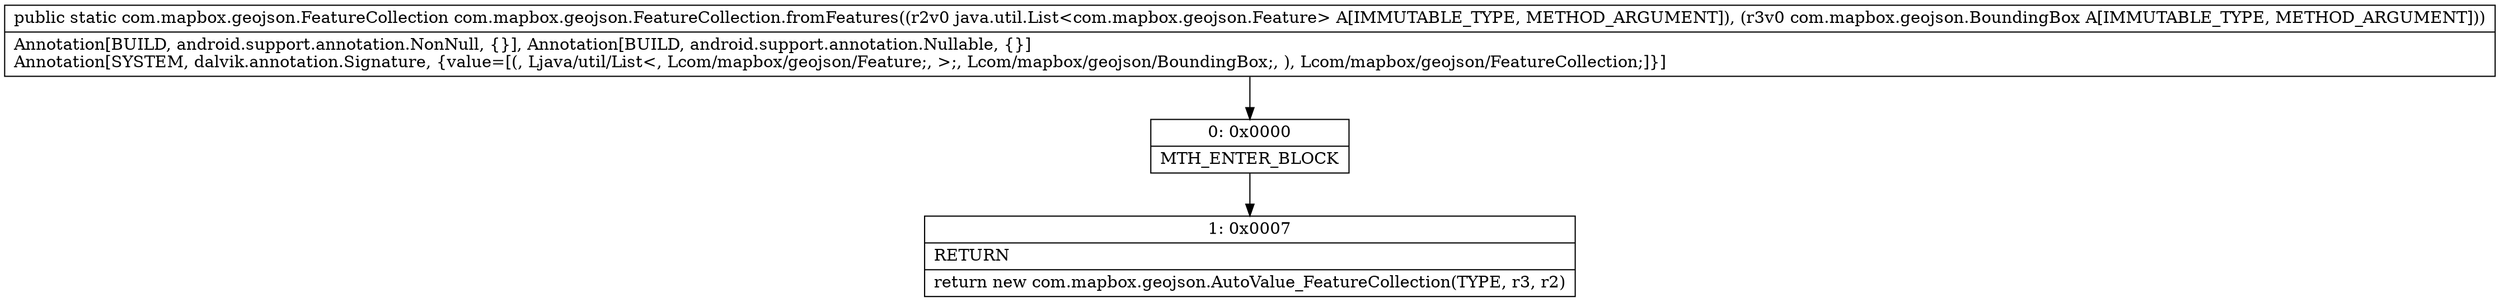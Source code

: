 digraph "CFG forcom.mapbox.geojson.FeatureCollection.fromFeatures(Ljava\/util\/List;Lcom\/mapbox\/geojson\/BoundingBox;)Lcom\/mapbox\/geojson\/FeatureCollection;" {
Node_0 [shape=record,label="{0\:\ 0x0000|MTH_ENTER_BLOCK\l}"];
Node_1 [shape=record,label="{1\:\ 0x0007|RETURN\l|return new com.mapbox.geojson.AutoValue_FeatureCollection(TYPE, r3, r2)\l}"];
MethodNode[shape=record,label="{public static com.mapbox.geojson.FeatureCollection com.mapbox.geojson.FeatureCollection.fromFeatures((r2v0 java.util.List\<com.mapbox.geojson.Feature\> A[IMMUTABLE_TYPE, METHOD_ARGUMENT]), (r3v0 com.mapbox.geojson.BoundingBox A[IMMUTABLE_TYPE, METHOD_ARGUMENT]))  | Annotation[BUILD, android.support.annotation.NonNull, \{\}], Annotation[BUILD, android.support.annotation.Nullable, \{\}]\lAnnotation[SYSTEM, dalvik.annotation.Signature, \{value=[(, Ljava\/util\/List\<, Lcom\/mapbox\/geojson\/Feature;, \>;, Lcom\/mapbox\/geojson\/BoundingBox;, ), Lcom\/mapbox\/geojson\/FeatureCollection;]\}]\l}"];
MethodNode -> Node_0;
Node_0 -> Node_1;
}

